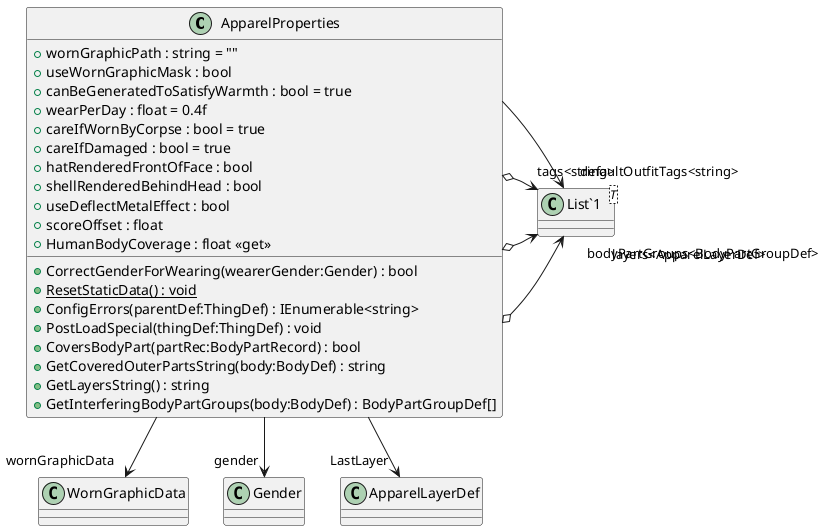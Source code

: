 @startuml
class ApparelProperties {
    + wornGraphicPath : string = ""
    + useWornGraphicMask : bool
    + canBeGeneratedToSatisfyWarmth : bool = true
    + wearPerDay : float = 0.4f
    + careIfWornByCorpse : bool = true
    + careIfDamaged : bool = true
    + hatRenderedFrontOfFace : bool
    + shellRenderedBehindHead : bool
    + useDeflectMetalEffect : bool
    + scoreOffset : float
    + HumanBodyCoverage : float <<get>>
    + CorrectGenderForWearing(wearerGender:Gender) : bool
    + {static} ResetStaticData() : void
    + ConfigErrors(parentDef:ThingDef) : IEnumerable<string>
    + PostLoadSpecial(thingDef:ThingDef) : void
    + CoversBodyPart(partRec:BodyPartRecord) : bool
    + GetCoveredOuterPartsString(body:BodyDef) : string
    + GetLayersString() : string
    + GetInterferingBodyPartGroups(body:BodyDef) : BodyPartGroupDef[]
}
class "List`1"<T> {
}
ApparelProperties o-> "bodyPartGroups<BodyPartGroupDef>" "List`1"
ApparelProperties o-> "layers<ApparelLayerDef>" "List`1"
ApparelProperties --> "wornGraphicData" WornGraphicData
ApparelProperties o-> "tags<string>" "List`1"
ApparelProperties --> "defaultOutfitTags<string>" "List`1"
ApparelProperties --> "gender" Gender
ApparelProperties --> "LastLayer" ApparelLayerDef
@enduml
